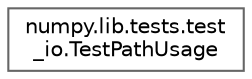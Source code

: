 digraph "Graphical Class Hierarchy"
{
 // LATEX_PDF_SIZE
  bgcolor="transparent";
  edge [fontname=Helvetica,fontsize=10,labelfontname=Helvetica,labelfontsize=10];
  node [fontname=Helvetica,fontsize=10,shape=box,height=0.2,width=0.4];
  rankdir="LR";
  Node0 [id="Node000000",label="numpy.lib.tests.test\l_io.TestPathUsage",height=0.2,width=0.4,color="grey40", fillcolor="white", style="filled",URL="$dc/d77/classnumpy_1_1lib_1_1tests_1_1test__io_1_1TestPathUsage.html",tooltip=" "];
}

